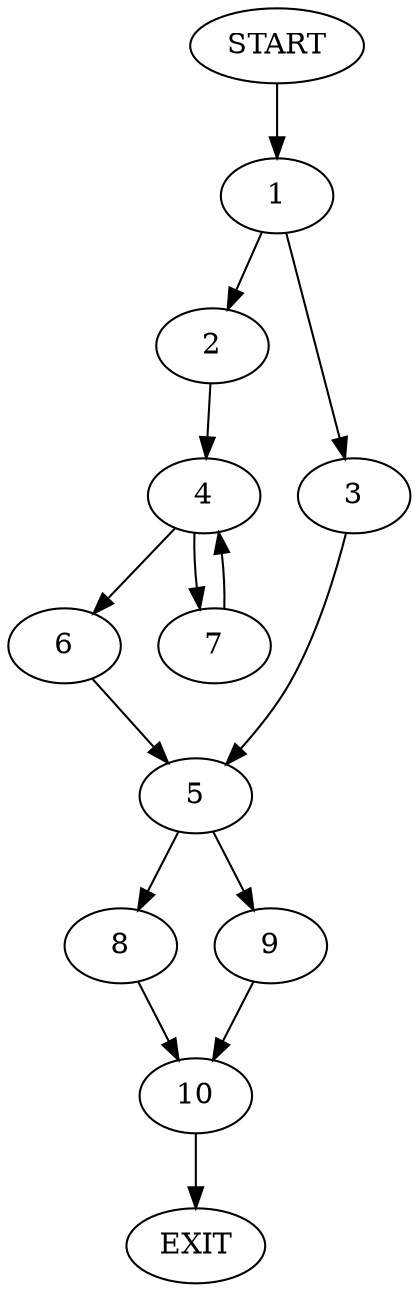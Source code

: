 digraph {
0 [label="START"]
11 [label="EXIT"]
0 -> 1
1 -> 2
1 -> 3
2 -> 4
3 -> 5
4 -> 6
4 -> 7
7 -> 4
6 -> 5
5 -> 8
5 -> 9
9 -> 10
8 -> 10
10 -> 11
}
